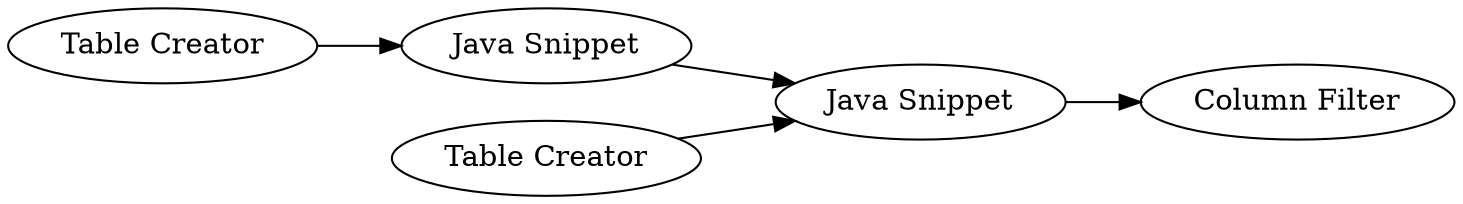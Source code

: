 digraph {
	20 -> 22
	19 -> 18
	18 -> 20
	21 -> 20
	20 [label="Java Snippet"]
	22 [label="Column Filter"]
	18 [label="Java Snippet"]
	21 [label="Table Creator"]
	19 [label="Table Creator"]
	rankdir=LR
}
